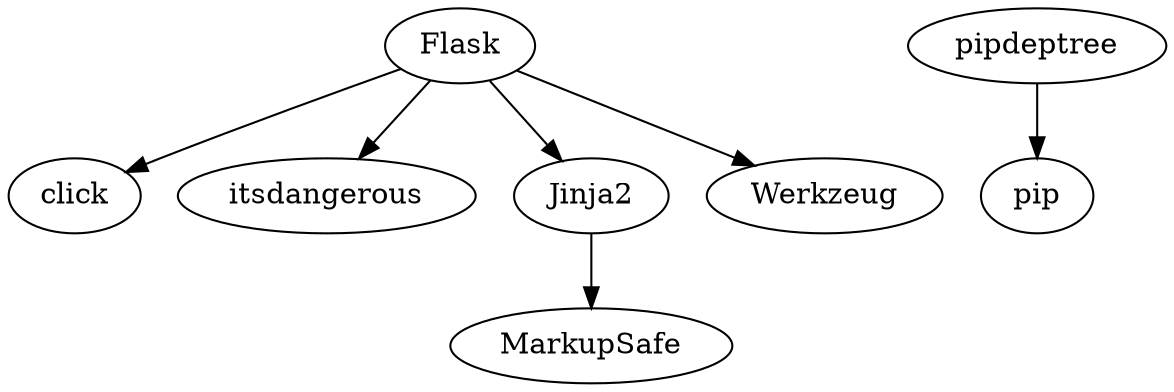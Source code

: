 digraph dependencies {
    "Flask" -> "click"
    "Flask" -> "itsdangerous"
    "Flask" -> "Jinja2"
    "Flask" -> "Werkzeug"
    "Jinja2" -> "MarkupSafe"
    "pipdeptree" -> "pip"
}
